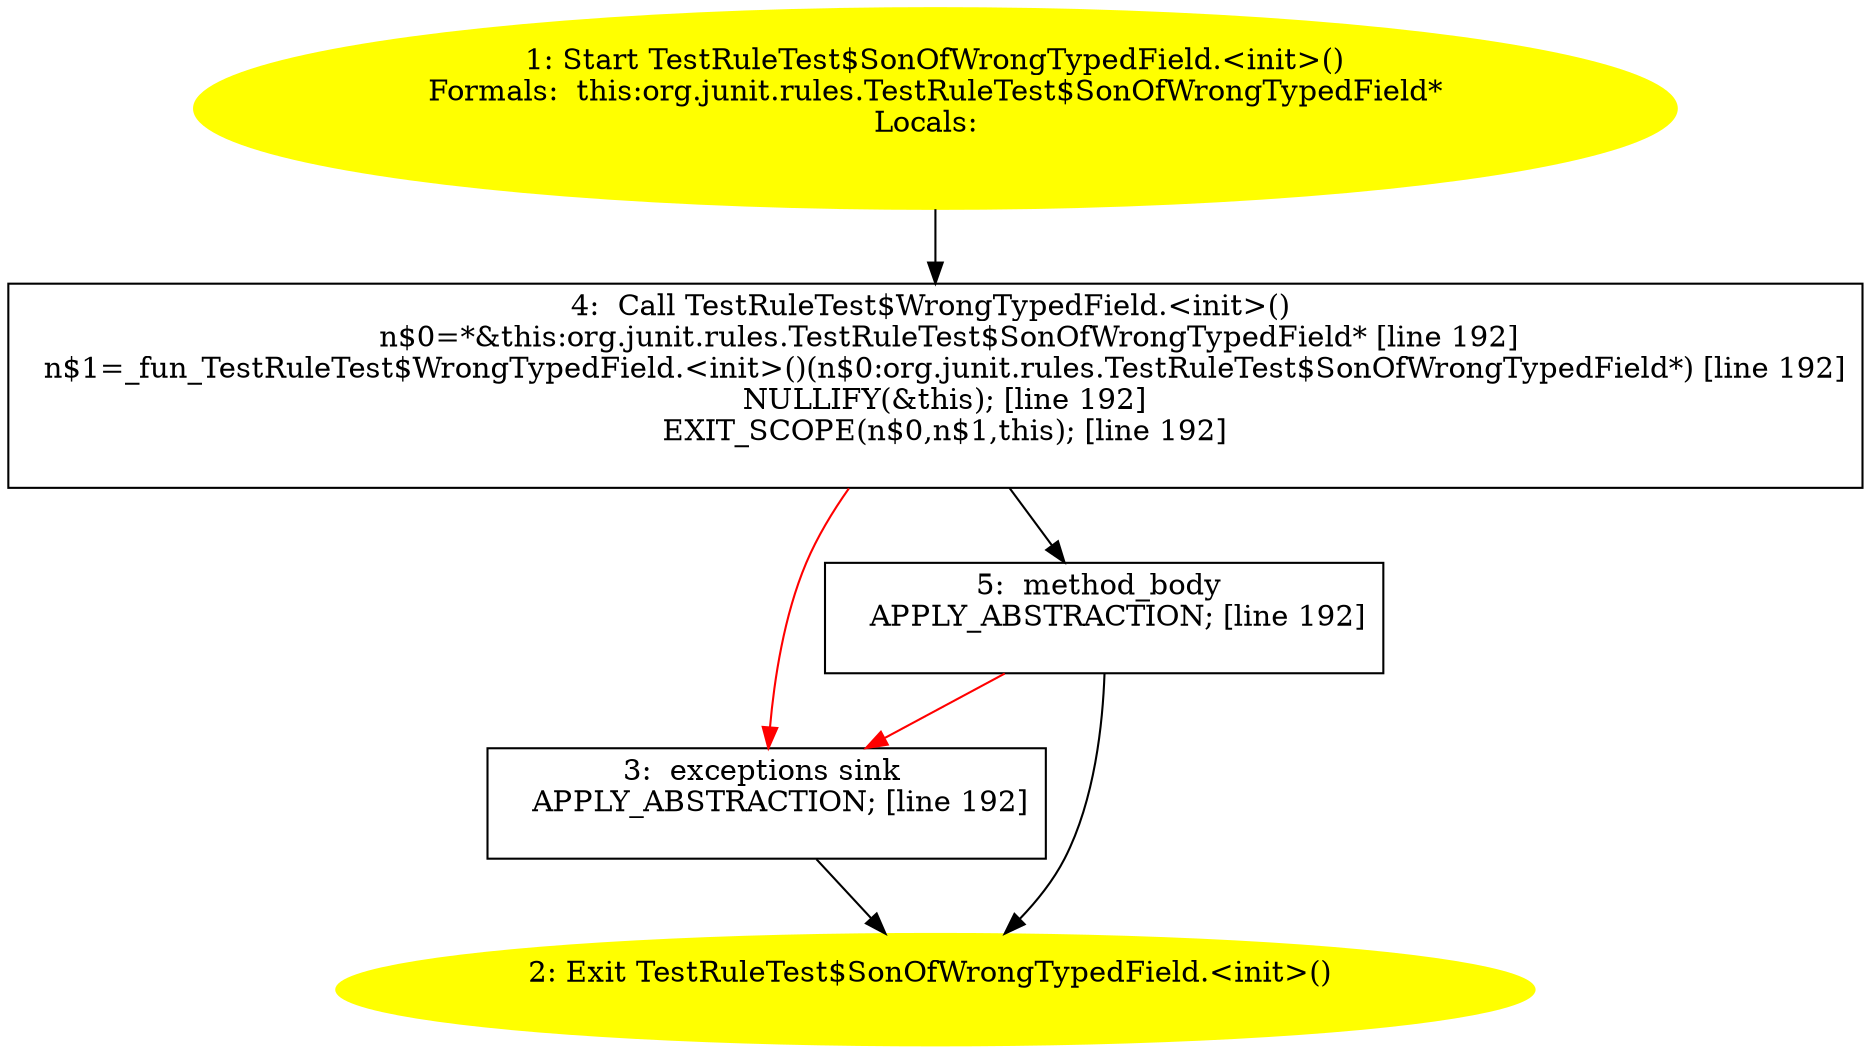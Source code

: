/* @generated */
digraph cfg {
"org.junit.rules.TestRuleTest$SonOfWrongTypedField.<init>().04b6bad30241208bd2e2bba05388563a_1" [label="1: Start TestRuleTest$SonOfWrongTypedField.<init>()\nFormals:  this:org.junit.rules.TestRuleTest$SonOfWrongTypedField*\nLocals:  \n  " color=yellow style=filled]
	

	 "org.junit.rules.TestRuleTest$SonOfWrongTypedField.<init>().04b6bad30241208bd2e2bba05388563a_1" -> "org.junit.rules.TestRuleTest$SonOfWrongTypedField.<init>().04b6bad30241208bd2e2bba05388563a_4" ;
"org.junit.rules.TestRuleTest$SonOfWrongTypedField.<init>().04b6bad30241208bd2e2bba05388563a_2" [label="2: Exit TestRuleTest$SonOfWrongTypedField.<init>() \n  " color=yellow style=filled]
	

"org.junit.rules.TestRuleTest$SonOfWrongTypedField.<init>().04b6bad30241208bd2e2bba05388563a_3" [label="3:  exceptions sink \n   APPLY_ABSTRACTION; [line 192]\n " shape="box"]
	

	 "org.junit.rules.TestRuleTest$SonOfWrongTypedField.<init>().04b6bad30241208bd2e2bba05388563a_3" -> "org.junit.rules.TestRuleTest$SonOfWrongTypedField.<init>().04b6bad30241208bd2e2bba05388563a_2" ;
"org.junit.rules.TestRuleTest$SonOfWrongTypedField.<init>().04b6bad30241208bd2e2bba05388563a_4" [label="4:  Call TestRuleTest$WrongTypedField.<init>() \n   n$0=*&this:org.junit.rules.TestRuleTest$SonOfWrongTypedField* [line 192]\n  n$1=_fun_TestRuleTest$WrongTypedField.<init>()(n$0:org.junit.rules.TestRuleTest$SonOfWrongTypedField*) [line 192]\n  NULLIFY(&this); [line 192]\n  EXIT_SCOPE(n$0,n$1,this); [line 192]\n " shape="box"]
	

	 "org.junit.rules.TestRuleTest$SonOfWrongTypedField.<init>().04b6bad30241208bd2e2bba05388563a_4" -> "org.junit.rules.TestRuleTest$SonOfWrongTypedField.<init>().04b6bad30241208bd2e2bba05388563a_5" ;
	 "org.junit.rules.TestRuleTest$SonOfWrongTypedField.<init>().04b6bad30241208bd2e2bba05388563a_4" -> "org.junit.rules.TestRuleTest$SonOfWrongTypedField.<init>().04b6bad30241208bd2e2bba05388563a_3" [color="red" ];
"org.junit.rules.TestRuleTest$SonOfWrongTypedField.<init>().04b6bad30241208bd2e2bba05388563a_5" [label="5:  method_body \n   APPLY_ABSTRACTION; [line 192]\n " shape="box"]
	

	 "org.junit.rules.TestRuleTest$SonOfWrongTypedField.<init>().04b6bad30241208bd2e2bba05388563a_5" -> "org.junit.rules.TestRuleTest$SonOfWrongTypedField.<init>().04b6bad30241208bd2e2bba05388563a_2" ;
	 "org.junit.rules.TestRuleTest$SonOfWrongTypedField.<init>().04b6bad30241208bd2e2bba05388563a_5" -> "org.junit.rules.TestRuleTest$SonOfWrongTypedField.<init>().04b6bad30241208bd2e2bba05388563a_3" [color="red" ];
}
